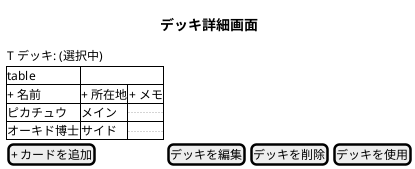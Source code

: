 @startuml
title デッキ詳細画面

salt
{
  {T デッキ: (選択中)}
  {#table
    + 名前 | + 所在地 | + メモ
    ピカチュウ | メイン | ...
    オーキド博士 | サイド | ...
  }
  [ + カードを追加 ] | [ デッキを編集 ] | [ デッキを削除 ] | [ デッキを使用 ]
}

@enduml

